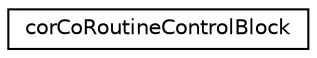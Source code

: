 digraph "Graphical Class Hierarchy"
{
  edge [fontname="Helvetica",fontsize="10",labelfontname="Helvetica",labelfontsize="10"];
  node [fontname="Helvetica",fontsize="10",shape=record];
  rankdir="LR";
  Node1 [label="corCoRoutineControlBlock",height=0.2,width=0.4,color="black", fillcolor="white", style="filled",URL="$da/d35/structcorCoRoutineControlBlock.html"];
}
